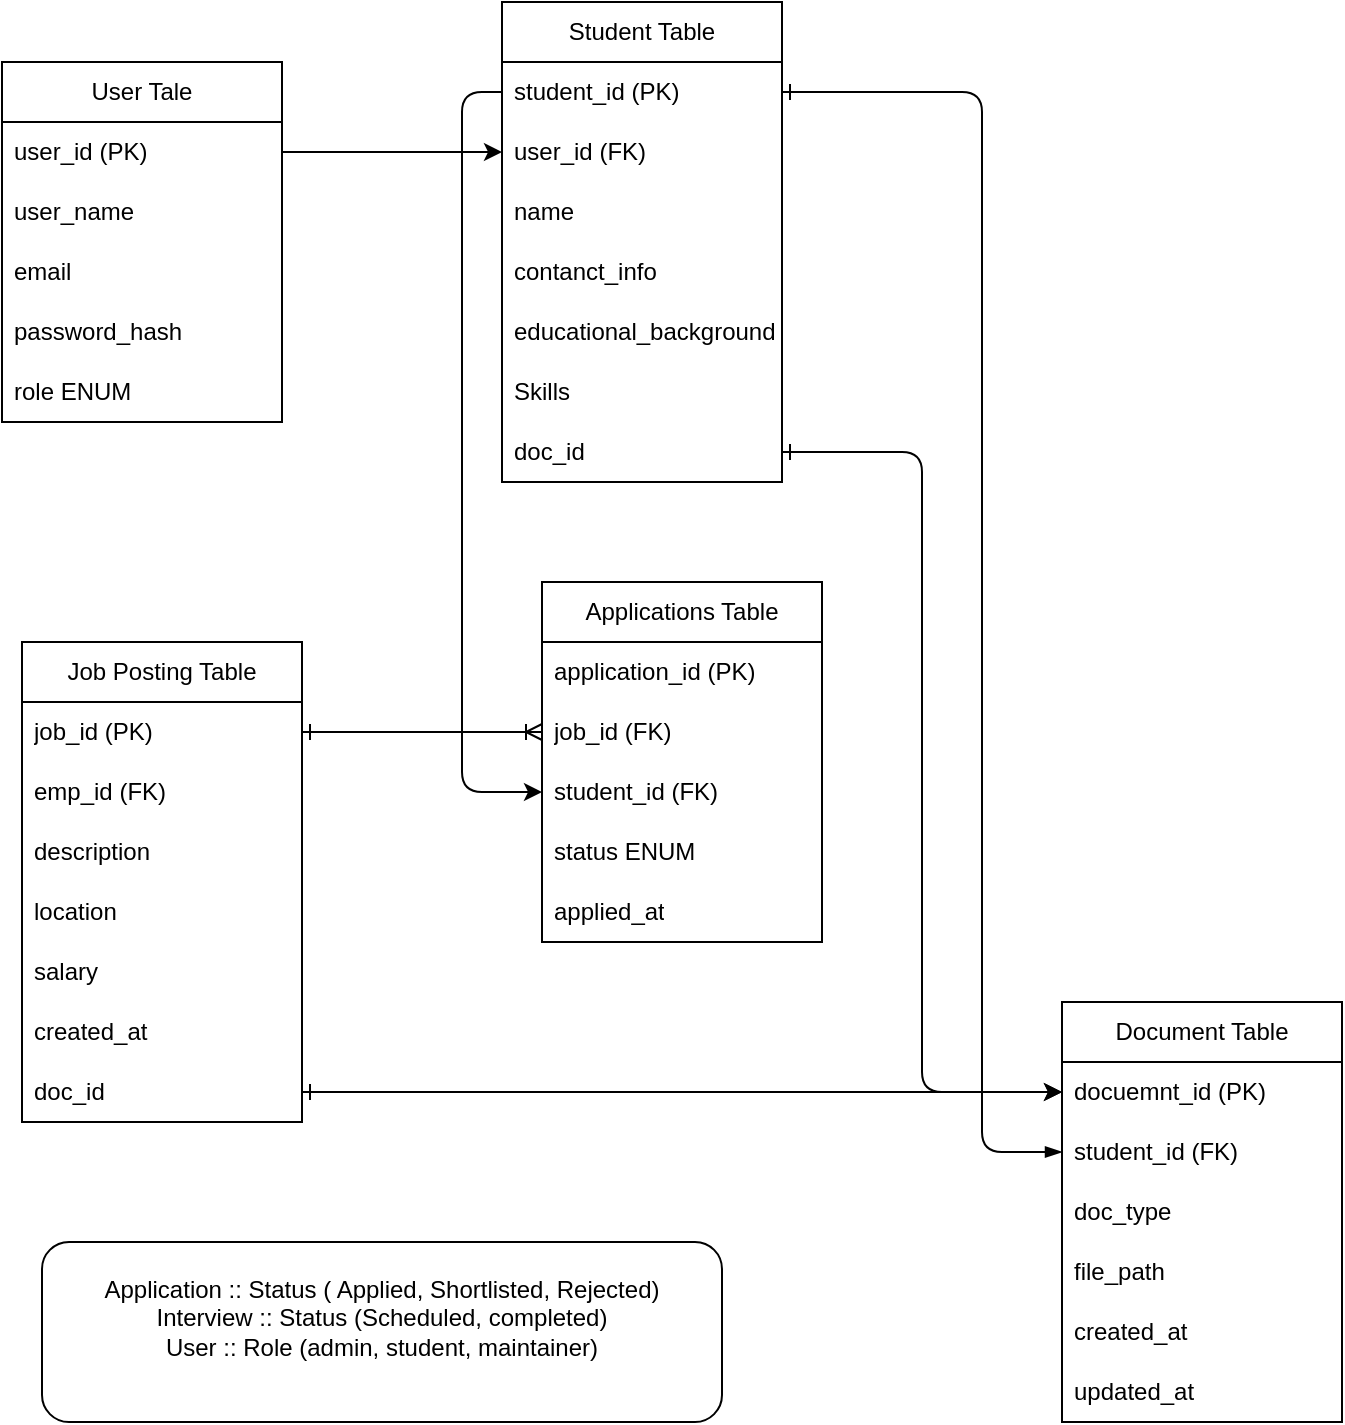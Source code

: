 <mxfile version="26.0.5">
  <diagram name="Page-1" id="AkQZ2l_e-w7FfJmI6jyo">
    <mxGraphModel dx="1306" dy="835" grid="1" gridSize="10" guides="1" tooltips="1" connect="1" arrows="1" fold="1" page="1" pageScale="1" pageWidth="850" pageHeight="1100" math="0" shadow="0">
      <root>
        <mxCell id="0" />
        <mxCell id="1" parent="0" />
        <mxCell id="ltMxjgXp5QXh4i3qoQWA-1" value="User Tale" style="swimlane;fontStyle=0;childLayout=stackLayout;horizontal=1;startSize=30;horizontalStack=0;resizeParent=1;resizeParentMax=0;resizeLast=0;collapsible=1;marginBottom=0;whiteSpace=wrap;html=1;" vertex="1" parent="1">
          <mxGeometry x="70" y="160" width="140" height="180" as="geometry" />
        </mxCell>
        <mxCell id="ltMxjgXp5QXh4i3qoQWA-2" value="user_id (PK)" style="text;strokeColor=none;fillColor=none;align=left;verticalAlign=middle;spacingLeft=4;spacingRight=4;overflow=hidden;points=[[0,0.5],[1,0.5]];portConstraint=eastwest;rotatable=0;whiteSpace=wrap;html=1;" vertex="1" parent="ltMxjgXp5QXh4i3qoQWA-1">
          <mxGeometry y="30" width="140" height="30" as="geometry" />
        </mxCell>
        <mxCell id="ltMxjgXp5QXh4i3qoQWA-3" value="user_name" style="text;strokeColor=none;fillColor=none;align=left;verticalAlign=middle;spacingLeft=4;spacingRight=4;overflow=hidden;points=[[0,0.5],[1,0.5]];portConstraint=eastwest;rotatable=0;whiteSpace=wrap;html=1;" vertex="1" parent="ltMxjgXp5QXh4i3qoQWA-1">
          <mxGeometry y="60" width="140" height="30" as="geometry" />
        </mxCell>
        <mxCell id="ltMxjgXp5QXh4i3qoQWA-4" value="email" style="text;strokeColor=none;fillColor=none;align=left;verticalAlign=middle;spacingLeft=4;spacingRight=4;overflow=hidden;points=[[0,0.5],[1,0.5]];portConstraint=eastwest;rotatable=0;whiteSpace=wrap;html=1;" vertex="1" parent="ltMxjgXp5QXh4i3qoQWA-1">
          <mxGeometry y="90" width="140" height="30" as="geometry" />
        </mxCell>
        <mxCell id="ltMxjgXp5QXh4i3qoQWA-5" value="password_hash" style="text;strokeColor=none;fillColor=none;align=left;verticalAlign=middle;spacingLeft=4;spacingRight=4;overflow=hidden;points=[[0,0.5],[1,0.5]];portConstraint=eastwest;rotatable=0;whiteSpace=wrap;html=1;" vertex="1" parent="ltMxjgXp5QXh4i3qoQWA-1">
          <mxGeometry y="120" width="140" height="30" as="geometry" />
        </mxCell>
        <mxCell id="ltMxjgXp5QXh4i3qoQWA-6" value="role ENUM" style="text;strokeColor=none;fillColor=none;align=left;verticalAlign=middle;spacingLeft=4;spacingRight=4;overflow=hidden;points=[[0,0.5],[1,0.5]];portConstraint=eastwest;rotatable=0;whiteSpace=wrap;html=1;" vertex="1" parent="ltMxjgXp5QXh4i3qoQWA-1">
          <mxGeometry y="150" width="140" height="30" as="geometry" />
        </mxCell>
        <mxCell id="ltMxjgXp5QXh4i3qoQWA-7" value="Student Table" style="swimlane;fontStyle=0;childLayout=stackLayout;horizontal=1;startSize=30;horizontalStack=0;resizeParent=1;resizeParentMax=0;resizeLast=0;collapsible=1;marginBottom=0;whiteSpace=wrap;html=1;" vertex="1" parent="1">
          <mxGeometry x="320" y="130" width="140" height="240" as="geometry" />
        </mxCell>
        <mxCell id="ltMxjgXp5QXh4i3qoQWA-8" value="student_id (PK)" style="text;strokeColor=none;fillColor=none;align=left;verticalAlign=middle;spacingLeft=4;spacingRight=4;overflow=hidden;points=[[0,0.5],[1,0.5]];portConstraint=eastwest;rotatable=0;whiteSpace=wrap;html=1;" vertex="1" parent="ltMxjgXp5QXh4i3qoQWA-7">
          <mxGeometry y="30" width="140" height="30" as="geometry" />
        </mxCell>
        <mxCell id="ltMxjgXp5QXh4i3qoQWA-9" value="user_id (FK)" style="text;strokeColor=none;fillColor=none;align=left;verticalAlign=middle;spacingLeft=4;spacingRight=4;overflow=hidden;points=[[0,0.5],[1,0.5]];portConstraint=eastwest;rotatable=0;whiteSpace=wrap;html=1;" vertex="1" parent="ltMxjgXp5QXh4i3qoQWA-7">
          <mxGeometry y="60" width="140" height="30" as="geometry" />
        </mxCell>
        <mxCell id="ltMxjgXp5QXh4i3qoQWA-10" value="name" style="text;strokeColor=none;fillColor=none;align=left;verticalAlign=middle;spacingLeft=4;spacingRight=4;overflow=hidden;points=[[0,0.5],[1,0.5]];portConstraint=eastwest;rotatable=0;whiteSpace=wrap;html=1;" vertex="1" parent="ltMxjgXp5QXh4i3qoQWA-7">
          <mxGeometry y="90" width="140" height="30" as="geometry" />
        </mxCell>
        <mxCell id="ltMxjgXp5QXh4i3qoQWA-11" value="contanct_info" style="text;strokeColor=none;fillColor=none;align=left;verticalAlign=middle;spacingLeft=4;spacingRight=4;overflow=hidden;points=[[0,0.5],[1,0.5]];portConstraint=eastwest;rotatable=0;whiteSpace=wrap;html=1;" vertex="1" parent="ltMxjgXp5QXh4i3qoQWA-7">
          <mxGeometry y="120" width="140" height="30" as="geometry" />
        </mxCell>
        <mxCell id="ltMxjgXp5QXh4i3qoQWA-12" value="educational_background" style="text;strokeColor=none;fillColor=none;align=left;verticalAlign=middle;spacingLeft=4;spacingRight=4;overflow=hidden;points=[[0,0.5],[1,0.5]];portConstraint=eastwest;rotatable=0;whiteSpace=wrap;html=1;" vertex="1" parent="ltMxjgXp5QXh4i3qoQWA-7">
          <mxGeometry y="150" width="140" height="30" as="geometry" />
        </mxCell>
        <mxCell id="ltMxjgXp5QXh4i3qoQWA-13" value="Skills" style="text;strokeColor=none;fillColor=none;align=left;verticalAlign=middle;spacingLeft=4;spacingRight=4;overflow=hidden;points=[[0,0.5],[1,0.5]];portConstraint=eastwest;rotatable=0;whiteSpace=wrap;html=1;" vertex="1" parent="ltMxjgXp5QXh4i3qoQWA-7">
          <mxGeometry y="180" width="140" height="30" as="geometry" />
        </mxCell>
        <mxCell id="ltMxjgXp5QXh4i3qoQWA-14" value="doc_id" style="text;strokeColor=none;fillColor=none;align=left;verticalAlign=middle;spacingLeft=4;spacingRight=4;overflow=hidden;points=[[0,0.5],[1,0.5]];portConstraint=eastwest;rotatable=0;whiteSpace=wrap;html=1;" vertex="1" parent="ltMxjgXp5QXh4i3qoQWA-7">
          <mxGeometry y="210" width="140" height="30" as="geometry" />
        </mxCell>
        <mxCell id="ltMxjgXp5QXh4i3qoQWA-15" style="edgeStyle=orthogonalEdgeStyle;rounded=0;orthogonalLoop=1;jettySize=auto;html=1;exitX=1;exitY=0.5;exitDx=0;exitDy=0;entryX=0;entryY=0.5;entryDx=0;entryDy=0;" edge="1" parent="1" source="ltMxjgXp5QXh4i3qoQWA-2" target="ltMxjgXp5QXh4i3qoQWA-9">
          <mxGeometry relative="1" as="geometry" />
        </mxCell>
        <mxCell id="ltMxjgXp5QXh4i3qoQWA-16" value="Job Posting Table" style="swimlane;fontStyle=0;childLayout=stackLayout;horizontal=1;startSize=30;horizontalStack=0;resizeParent=1;resizeParentMax=0;resizeLast=0;collapsible=1;marginBottom=0;whiteSpace=wrap;html=1;" vertex="1" parent="1">
          <mxGeometry x="80" y="450" width="140" height="240" as="geometry" />
        </mxCell>
        <mxCell id="ltMxjgXp5QXh4i3qoQWA-17" value="job_id (PK)" style="text;strokeColor=none;fillColor=none;align=left;verticalAlign=middle;spacingLeft=4;spacingRight=4;overflow=hidden;points=[[0,0.5],[1,0.5]];portConstraint=eastwest;rotatable=0;whiteSpace=wrap;html=1;" vertex="1" parent="ltMxjgXp5QXh4i3qoQWA-16">
          <mxGeometry y="30" width="140" height="30" as="geometry" />
        </mxCell>
        <mxCell id="ltMxjgXp5QXh4i3qoQWA-18" value="emp_id (FK)" style="text;strokeColor=none;fillColor=none;align=left;verticalAlign=middle;spacingLeft=4;spacingRight=4;overflow=hidden;points=[[0,0.5],[1,0.5]];portConstraint=eastwest;rotatable=0;whiteSpace=wrap;html=1;" vertex="1" parent="ltMxjgXp5QXh4i3qoQWA-16">
          <mxGeometry y="60" width="140" height="30" as="geometry" />
        </mxCell>
        <mxCell id="ltMxjgXp5QXh4i3qoQWA-19" value="description" style="text;strokeColor=none;fillColor=none;align=left;verticalAlign=middle;spacingLeft=4;spacingRight=4;overflow=hidden;points=[[0,0.5],[1,0.5]];portConstraint=eastwest;rotatable=0;whiteSpace=wrap;html=1;" vertex="1" parent="ltMxjgXp5QXh4i3qoQWA-16">
          <mxGeometry y="90" width="140" height="30" as="geometry" />
        </mxCell>
        <mxCell id="ltMxjgXp5QXh4i3qoQWA-20" value="location" style="text;strokeColor=none;fillColor=none;align=left;verticalAlign=middle;spacingLeft=4;spacingRight=4;overflow=hidden;points=[[0,0.5],[1,0.5]];portConstraint=eastwest;rotatable=0;whiteSpace=wrap;html=1;" vertex="1" parent="ltMxjgXp5QXh4i3qoQWA-16">
          <mxGeometry y="120" width="140" height="30" as="geometry" />
        </mxCell>
        <mxCell id="ltMxjgXp5QXh4i3qoQWA-21" value="salary" style="text;strokeColor=none;fillColor=none;align=left;verticalAlign=middle;spacingLeft=4;spacingRight=4;overflow=hidden;points=[[0,0.5],[1,0.5]];portConstraint=eastwest;rotatable=0;whiteSpace=wrap;html=1;" vertex="1" parent="ltMxjgXp5QXh4i3qoQWA-16">
          <mxGeometry y="150" width="140" height="30" as="geometry" />
        </mxCell>
        <mxCell id="ltMxjgXp5QXh4i3qoQWA-22" value="created_at" style="text;strokeColor=none;fillColor=none;align=left;verticalAlign=middle;spacingLeft=4;spacingRight=4;overflow=hidden;points=[[0,0.5],[1,0.5]];portConstraint=eastwest;rotatable=0;whiteSpace=wrap;html=1;" vertex="1" parent="ltMxjgXp5QXh4i3qoQWA-16">
          <mxGeometry y="180" width="140" height="30" as="geometry" />
        </mxCell>
        <mxCell id="ltMxjgXp5QXh4i3qoQWA-47" value="doc_id" style="text;strokeColor=none;fillColor=none;align=left;verticalAlign=middle;spacingLeft=4;spacingRight=4;overflow=hidden;points=[[0,0.5],[1,0.5]];portConstraint=eastwest;rotatable=0;whiteSpace=wrap;html=1;" vertex="1" parent="ltMxjgXp5QXh4i3qoQWA-16">
          <mxGeometry y="210" width="140" height="30" as="geometry" />
        </mxCell>
        <mxCell id="ltMxjgXp5QXh4i3qoQWA-23" value="Applications Table" style="swimlane;fontStyle=0;childLayout=stackLayout;horizontal=1;startSize=30;horizontalStack=0;resizeParent=1;resizeParentMax=0;resizeLast=0;collapsible=1;marginBottom=0;whiteSpace=wrap;html=1;" vertex="1" parent="1">
          <mxGeometry x="340" y="420" width="140" height="180" as="geometry" />
        </mxCell>
        <mxCell id="ltMxjgXp5QXh4i3qoQWA-24" value="application_id (PK)" style="text;strokeColor=none;fillColor=none;align=left;verticalAlign=middle;spacingLeft=4;spacingRight=4;overflow=hidden;points=[[0,0.5],[1,0.5]];portConstraint=eastwest;rotatable=0;whiteSpace=wrap;html=1;" vertex="1" parent="ltMxjgXp5QXh4i3qoQWA-23">
          <mxGeometry y="30" width="140" height="30" as="geometry" />
        </mxCell>
        <mxCell id="ltMxjgXp5QXh4i3qoQWA-25" value="job_id (FK)" style="text;strokeColor=none;fillColor=none;align=left;verticalAlign=middle;spacingLeft=4;spacingRight=4;overflow=hidden;points=[[0,0.5],[1,0.5]];portConstraint=eastwest;rotatable=0;whiteSpace=wrap;html=1;" vertex="1" parent="ltMxjgXp5QXh4i3qoQWA-23">
          <mxGeometry y="60" width="140" height="30" as="geometry" />
        </mxCell>
        <mxCell id="ltMxjgXp5QXh4i3qoQWA-26" value="student_id (FK)" style="text;strokeColor=none;fillColor=none;align=left;verticalAlign=middle;spacingLeft=4;spacingRight=4;overflow=hidden;points=[[0,0.5],[1,0.5]];portConstraint=eastwest;rotatable=0;whiteSpace=wrap;html=1;" vertex="1" parent="ltMxjgXp5QXh4i3qoQWA-23">
          <mxGeometry y="90" width="140" height="30" as="geometry" />
        </mxCell>
        <mxCell id="ltMxjgXp5QXh4i3qoQWA-27" value="status ENUM" style="text;strokeColor=none;fillColor=none;align=left;verticalAlign=middle;spacingLeft=4;spacingRight=4;overflow=hidden;points=[[0,0.5],[1,0.5]];portConstraint=eastwest;rotatable=0;whiteSpace=wrap;html=1;" vertex="1" parent="ltMxjgXp5QXh4i3qoQWA-23">
          <mxGeometry y="120" width="140" height="30" as="geometry" />
        </mxCell>
        <mxCell id="ltMxjgXp5QXh4i3qoQWA-30" value="applied_at" style="text;strokeColor=none;fillColor=none;align=left;verticalAlign=middle;spacingLeft=4;spacingRight=4;overflow=hidden;points=[[0,0.5],[1,0.5]];portConstraint=eastwest;rotatable=0;whiteSpace=wrap;html=1;" vertex="1" parent="ltMxjgXp5QXh4i3qoQWA-23">
          <mxGeometry y="150" width="140" height="30" as="geometry" />
        </mxCell>
        <mxCell id="ltMxjgXp5QXh4i3qoQWA-28" style="edgeStyle=orthogonalEdgeStyle;rounded=1;orthogonalLoop=1;jettySize=auto;html=1;exitX=1;exitY=0.5;exitDx=0;exitDy=0;entryX=0;entryY=0.5;entryDx=0;entryDy=0;curved=0;startArrow=ERone;startFill=0;endArrow=ERoneToMany;endFill=0;" edge="1" parent="1" source="ltMxjgXp5QXh4i3qoQWA-17" target="ltMxjgXp5QXh4i3qoQWA-25">
          <mxGeometry relative="1" as="geometry" />
        </mxCell>
        <mxCell id="ltMxjgXp5QXh4i3qoQWA-29" style="edgeStyle=orthogonalEdgeStyle;rounded=1;orthogonalLoop=1;jettySize=auto;html=1;exitX=0;exitY=0.5;exitDx=0;exitDy=0;entryX=0;entryY=0.5;entryDx=0;entryDy=0;curved=0;" edge="1" parent="1" source="ltMxjgXp5QXh4i3qoQWA-8" target="ltMxjgXp5QXh4i3qoQWA-26">
          <mxGeometry relative="1" as="geometry" />
        </mxCell>
        <mxCell id="ltMxjgXp5QXh4i3qoQWA-31" value="&lt;div&gt;&lt;br&gt;&lt;/div&gt;" style="text;html=1;align=center;verticalAlign=middle;resizable=0;points=[];autosize=1;strokeColor=none;fillColor=none;" vertex="1" parent="1">
          <mxGeometry x="225" y="710" width="20" height="30" as="geometry" />
        </mxCell>
        <mxCell id="ltMxjgXp5QXh4i3qoQWA-37" value="Application :: Status ( Applied, Shortlisted, Rejected)&lt;div&gt;Interview :: Status (Scheduled, completed)&lt;/div&gt;&lt;div&gt;User :: Role (admin, student, maintainer)&lt;br&gt;&lt;div&gt;&lt;br&gt;&lt;/div&gt;&lt;/div&gt;" style="rounded=1;whiteSpace=wrap;html=1;" vertex="1" parent="1">
          <mxGeometry x="90" y="750" width="340" height="90" as="geometry" />
        </mxCell>
        <mxCell id="ltMxjgXp5QXh4i3qoQWA-38" value="Document Table" style="swimlane;fontStyle=0;childLayout=stackLayout;horizontal=1;startSize=30;horizontalStack=0;resizeParent=1;resizeParentMax=0;resizeLast=0;collapsible=1;marginBottom=0;whiteSpace=wrap;html=1;" vertex="1" parent="1">
          <mxGeometry x="600" y="630" width="140" height="210" as="geometry" />
        </mxCell>
        <mxCell id="ltMxjgXp5QXh4i3qoQWA-39" value="docuemnt_id (PK)" style="text;strokeColor=none;fillColor=none;align=left;verticalAlign=middle;spacingLeft=4;spacingRight=4;overflow=hidden;points=[[0,0.5],[1,0.5]];portConstraint=eastwest;rotatable=0;whiteSpace=wrap;html=1;" vertex="1" parent="ltMxjgXp5QXh4i3qoQWA-38">
          <mxGeometry y="30" width="140" height="30" as="geometry" />
        </mxCell>
        <mxCell id="ltMxjgXp5QXh4i3qoQWA-40" value="student_id (FK)" style="text;strokeColor=none;fillColor=none;align=left;verticalAlign=middle;spacingLeft=4;spacingRight=4;overflow=hidden;points=[[0,0.5],[1,0.5]];portConstraint=eastwest;rotatable=0;whiteSpace=wrap;html=1;" vertex="1" parent="ltMxjgXp5QXh4i3qoQWA-38">
          <mxGeometry y="60" width="140" height="30" as="geometry" />
        </mxCell>
        <mxCell id="ltMxjgXp5QXh4i3qoQWA-41" value="doc_type" style="text;strokeColor=none;fillColor=none;align=left;verticalAlign=middle;spacingLeft=4;spacingRight=4;overflow=hidden;points=[[0,0.5],[1,0.5]];portConstraint=eastwest;rotatable=0;whiteSpace=wrap;html=1;" vertex="1" parent="ltMxjgXp5QXh4i3qoQWA-38">
          <mxGeometry y="90" width="140" height="30" as="geometry" />
        </mxCell>
        <mxCell id="ltMxjgXp5QXh4i3qoQWA-42" value="file_&lt;span style=&quot;background-color: transparent; color: light-dark(rgb(0, 0, 0), rgb(255, 255, 255));&quot;&gt;path&lt;/span&gt;" style="text;strokeColor=none;fillColor=none;align=left;verticalAlign=middle;spacingLeft=4;spacingRight=4;overflow=hidden;points=[[0,0.5],[1,0.5]];portConstraint=eastwest;rotatable=0;whiteSpace=wrap;html=1;" vertex="1" parent="ltMxjgXp5QXh4i3qoQWA-38">
          <mxGeometry y="120" width="140" height="30" as="geometry" />
        </mxCell>
        <mxCell id="ltMxjgXp5QXh4i3qoQWA-43" value="created_at" style="text;strokeColor=none;fillColor=none;align=left;verticalAlign=middle;spacingLeft=4;spacingRight=4;overflow=hidden;points=[[0,0.5],[1,0.5]];portConstraint=eastwest;rotatable=0;whiteSpace=wrap;html=1;" vertex="1" parent="ltMxjgXp5QXh4i3qoQWA-38">
          <mxGeometry y="150" width="140" height="30" as="geometry" />
        </mxCell>
        <mxCell id="ltMxjgXp5QXh4i3qoQWA-44" value="updated_at" style="text;strokeColor=none;fillColor=none;align=left;verticalAlign=middle;spacingLeft=4;spacingRight=4;overflow=hidden;points=[[0,0.5],[1,0.5]];portConstraint=eastwest;rotatable=0;whiteSpace=wrap;html=1;" vertex="1" parent="ltMxjgXp5QXh4i3qoQWA-38">
          <mxGeometry y="180" width="140" height="30" as="geometry" />
        </mxCell>
        <mxCell id="ltMxjgXp5QXh4i3qoQWA-45" style="edgeStyle=orthogonalEdgeStyle;rounded=1;orthogonalLoop=1;jettySize=auto;html=1;exitX=1;exitY=0.5;exitDx=0;exitDy=0;curved=0;startArrow=ERone;startFill=0;" edge="1" parent="1" source="ltMxjgXp5QXh4i3qoQWA-14" target="ltMxjgXp5QXh4i3qoQWA-39">
          <mxGeometry relative="1" as="geometry" />
        </mxCell>
        <mxCell id="ltMxjgXp5QXh4i3qoQWA-46" style="edgeStyle=orthogonalEdgeStyle;rounded=1;orthogonalLoop=1;jettySize=auto;html=1;exitX=1;exitY=0.5;exitDx=0;exitDy=0;entryX=0;entryY=0.5;entryDx=0;entryDy=0;curved=0;endArrow=blockThin;endFill=1;startArrow=ERone;startFill=0;" edge="1" parent="1" source="ltMxjgXp5QXh4i3qoQWA-8" target="ltMxjgXp5QXh4i3qoQWA-40">
          <mxGeometry relative="1" as="geometry">
            <Array as="points">
              <mxPoint x="560" y="175" />
              <mxPoint x="560" y="705" />
            </Array>
          </mxGeometry>
        </mxCell>
        <mxCell id="ltMxjgXp5QXh4i3qoQWA-48" style="edgeStyle=orthogonalEdgeStyle;rounded=0;orthogonalLoop=1;jettySize=auto;html=1;exitX=1;exitY=0.5;exitDx=0;exitDy=0;entryX=0;entryY=0.5;entryDx=0;entryDy=0;startArrow=ERone;startFill=0;" edge="1" parent="1" source="ltMxjgXp5QXh4i3qoQWA-47" target="ltMxjgXp5QXh4i3qoQWA-39">
          <mxGeometry relative="1" as="geometry" />
        </mxCell>
      </root>
    </mxGraphModel>
  </diagram>
</mxfile>
